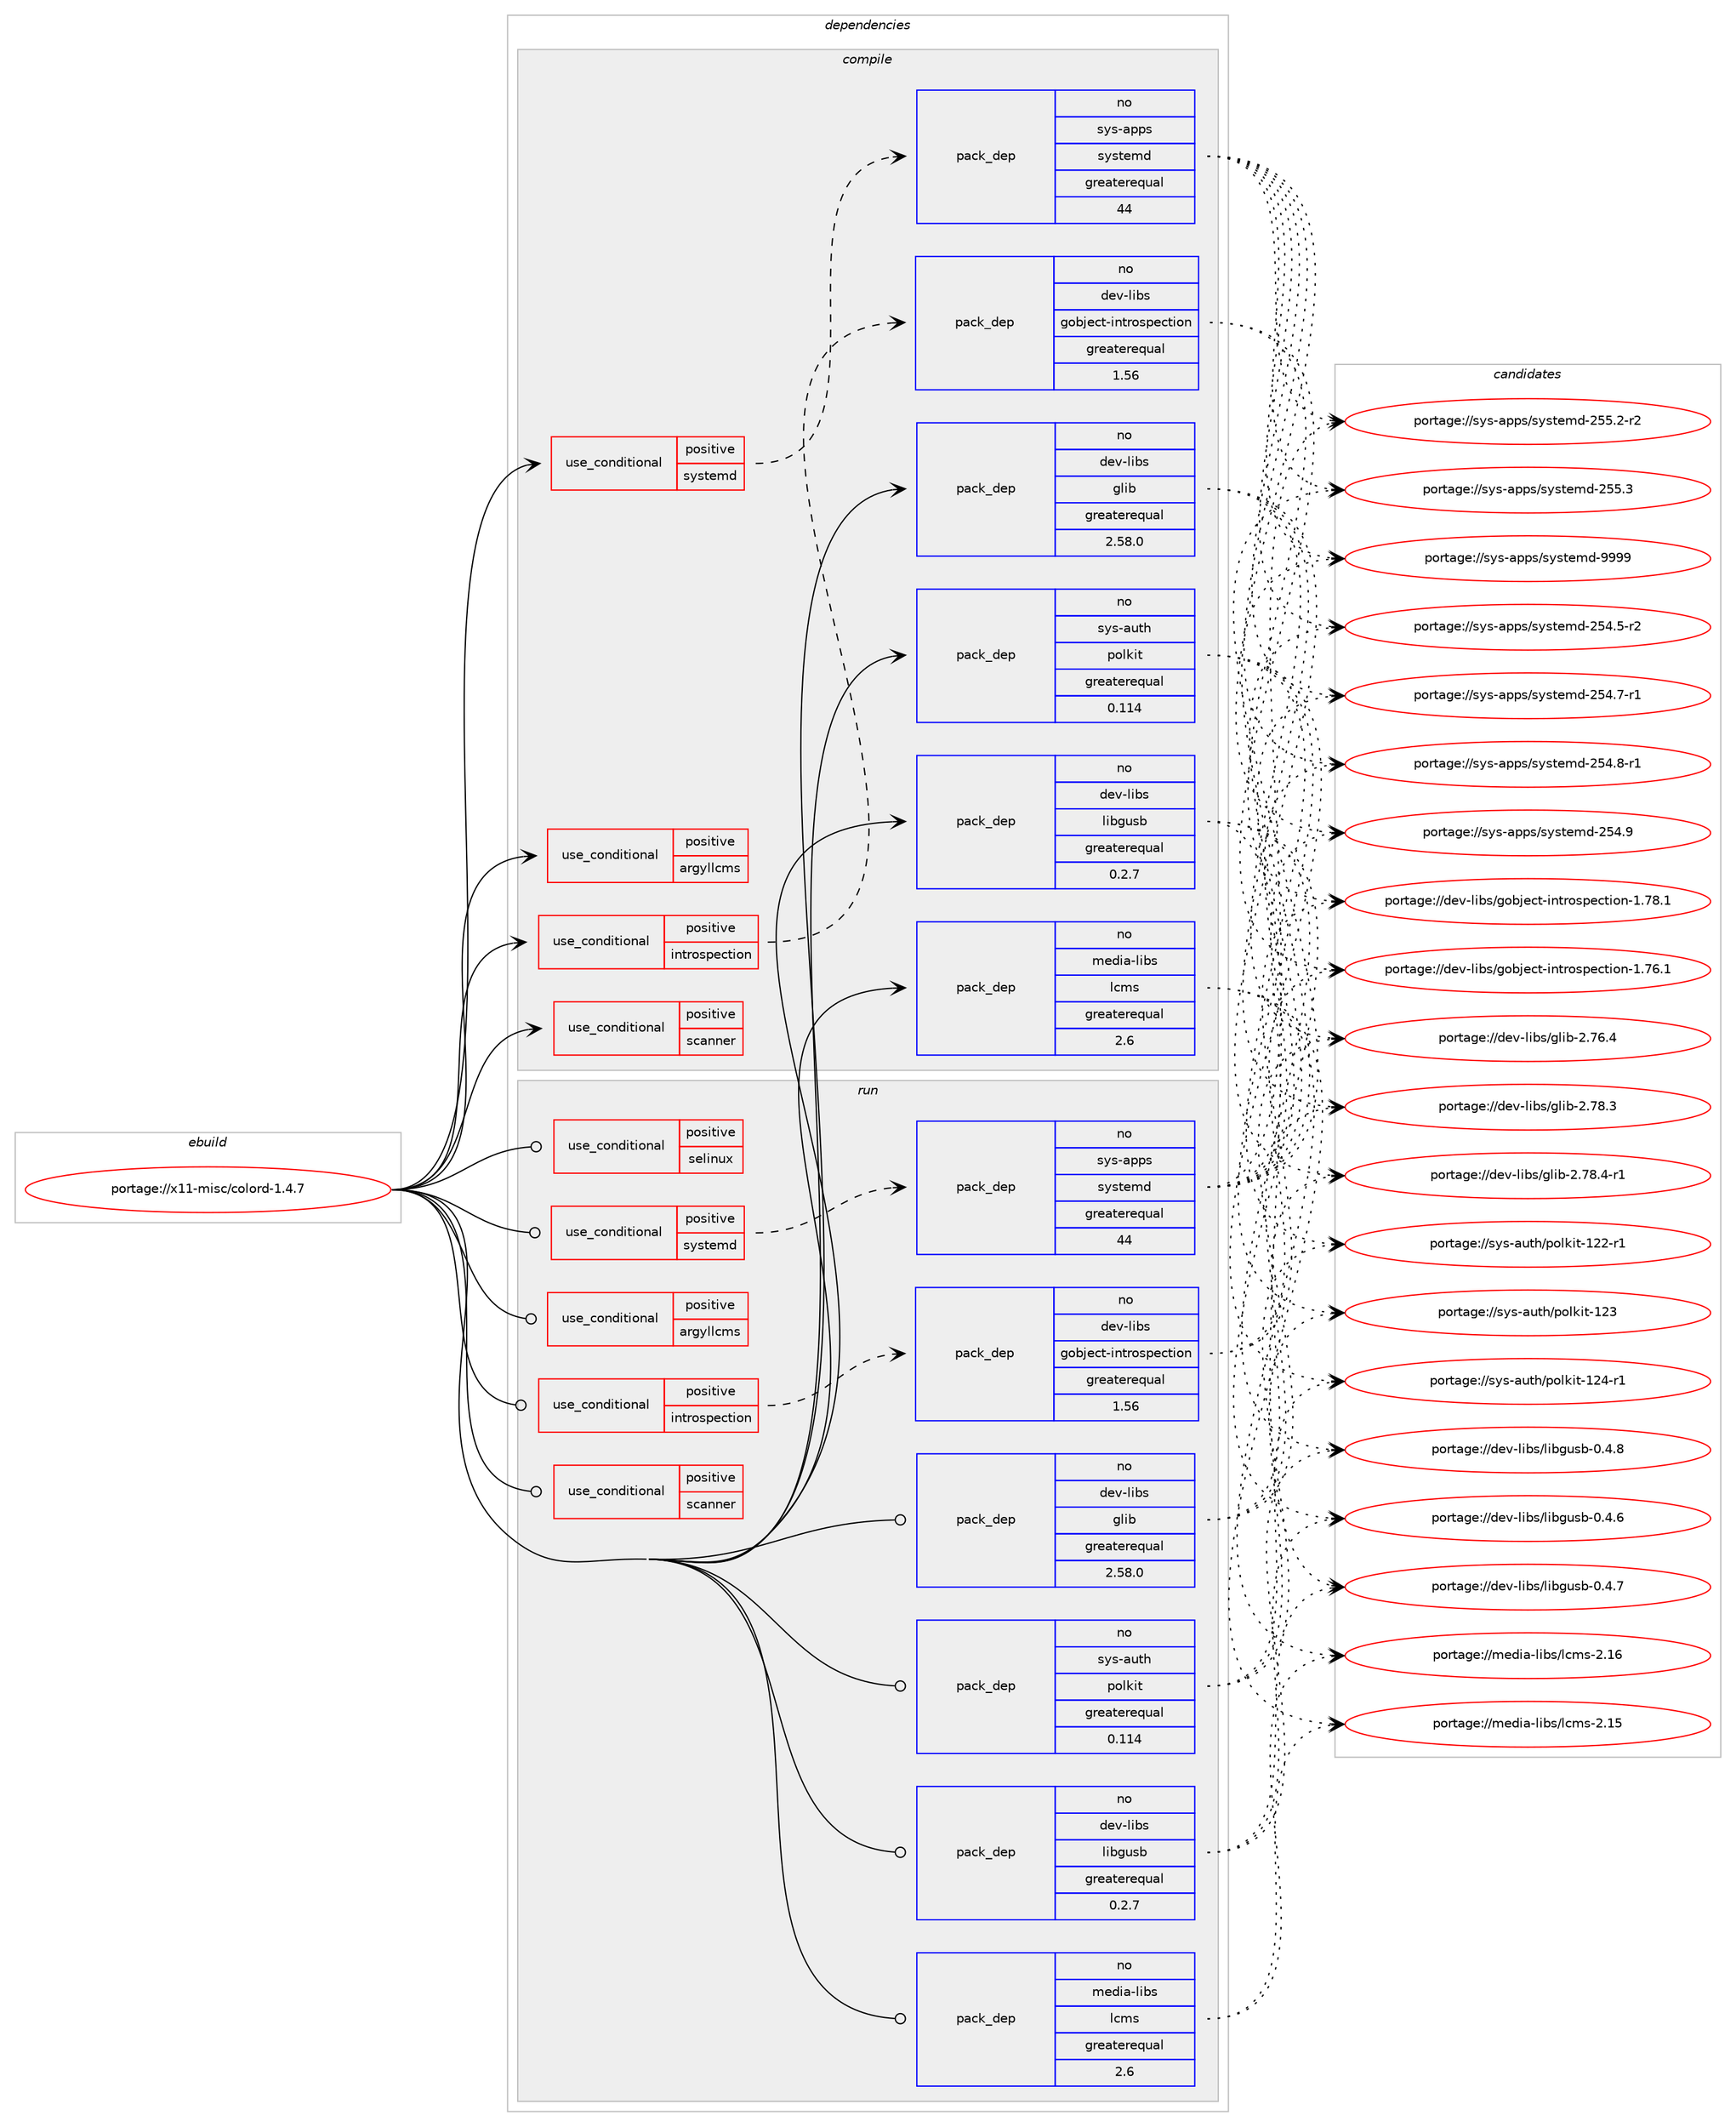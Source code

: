 digraph prolog {

# *************
# Graph options
# *************

newrank=true;
concentrate=true;
compound=true;
graph [rankdir=LR,fontname=Helvetica,fontsize=10,ranksep=1.5];#, ranksep=2.5, nodesep=0.2];
edge  [arrowhead=vee];
node  [fontname=Helvetica,fontsize=10];

# **********
# The ebuild
# **********

subgraph cluster_leftcol {
color=gray;
rank=same;
label=<<i>ebuild</i>>;
id [label="portage://x11-misc/colord-1.4.7", color=red, width=4, href="../x11-misc/colord-1.4.7.svg"];
}

# ****************
# The dependencies
# ****************

subgraph cluster_midcol {
color=gray;
label=<<i>dependencies</i>>;
subgraph cluster_compile {
fillcolor="#eeeeee";
style=filled;
label=<<i>compile</i>>;
subgraph cond19065 {
dependency29225 [label=<<TABLE BORDER="0" CELLBORDER="1" CELLSPACING="0" CELLPADDING="4"><TR><TD ROWSPAN="3" CELLPADDING="10">use_conditional</TD></TR><TR><TD>positive</TD></TR><TR><TD>argyllcms</TD></TR></TABLE>>, shape=none, color=red];
# *** BEGIN UNKNOWN DEPENDENCY TYPE (TODO) ***
# dependency29225 -> package_dependency(portage://x11-misc/colord-1.4.7,install,no,media-gfx,argyllcms,none,[,,],[],[])
# *** END UNKNOWN DEPENDENCY TYPE (TODO) ***

}
id:e -> dependency29225:w [weight=20,style="solid",arrowhead="vee"];
subgraph cond19066 {
dependency29226 [label=<<TABLE BORDER="0" CELLBORDER="1" CELLSPACING="0" CELLPADDING="4"><TR><TD ROWSPAN="3" CELLPADDING="10">use_conditional</TD></TR><TR><TD>positive</TD></TR><TR><TD>introspection</TD></TR></TABLE>>, shape=none, color=red];
subgraph pack9818 {
dependency29227 [label=<<TABLE BORDER="0" CELLBORDER="1" CELLSPACING="0" CELLPADDING="4" WIDTH="220"><TR><TD ROWSPAN="6" CELLPADDING="30">pack_dep</TD></TR><TR><TD WIDTH="110">no</TD></TR><TR><TD>dev-libs</TD></TR><TR><TD>gobject-introspection</TD></TR><TR><TD>greaterequal</TD></TR><TR><TD>1.56</TD></TR></TABLE>>, shape=none, color=blue];
}
dependency29226:e -> dependency29227:w [weight=20,style="dashed",arrowhead="vee"];
}
id:e -> dependency29226:w [weight=20,style="solid",arrowhead="vee"];
subgraph cond19067 {
dependency29228 [label=<<TABLE BORDER="0" CELLBORDER="1" CELLSPACING="0" CELLPADDING="4"><TR><TD ROWSPAN="3" CELLPADDING="10">use_conditional</TD></TR><TR><TD>positive</TD></TR><TR><TD>scanner</TD></TR></TABLE>>, shape=none, color=red];
# *** BEGIN UNKNOWN DEPENDENCY TYPE (TODO) ***
# dependency29228 -> package_dependency(portage://x11-misc/colord-1.4.7,install,no,media-gfx,sane-backends,none,[,,],[],[])
# *** END UNKNOWN DEPENDENCY TYPE (TODO) ***

# *** BEGIN UNKNOWN DEPENDENCY TYPE (TODO) ***
# dependency29228 -> package_dependency(portage://x11-misc/colord-1.4.7,install,no,sys-apps,dbus,none,[,,],[],[])
# *** END UNKNOWN DEPENDENCY TYPE (TODO) ***

}
id:e -> dependency29228:w [weight=20,style="solid",arrowhead="vee"];
subgraph cond19068 {
dependency29229 [label=<<TABLE BORDER="0" CELLBORDER="1" CELLSPACING="0" CELLPADDING="4"><TR><TD ROWSPAN="3" CELLPADDING="10">use_conditional</TD></TR><TR><TD>positive</TD></TR><TR><TD>systemd</TD></TR></TABLE>>, shape=none, color=red];
subgraph pack9819 {
dependency29230 [label=<<TABLE BORDER="0" CELLBORDER="1" CELLSPACING="0" CELLPADDING="4" WIDTH="220"><TR><TD ROWSPAN="6" CELLPADDING="30">pack_dep</TD></TR><TR><TD WIDTH="110">no</TD></TR><TR><TD>sys-apps</TD></TR><TR><TD>systemd</TD></TR><TR><TD>greaterequal</TD></TR><TR><TD>44</TD></TR></TABLE>>, shape=none, color=blue];
}
dependency29229:e -> dependency29230:w [weight=20,style="dashed",arrowhead="vee"];
}
id:e -> dependency29229:w [weight=20,style="solid",arrowhead="vee"];
# *** BEGIN UNKNOWN DEPENDENCY TYPE (TODO) ***
# id -> package_dependency(portage://x11-misc/colord-1.4.7,install,no,dev-db,sqlite,none,[,,],[slot(3),equal],[use(optenable(abi_x86_32),negative),use(optenable(abi_x86_64),negative),use(optenable(abi_x86_x32),negative),use(optenable(abi_mips_n32),negative),use(optenable(abi_mips_n64),negative),use(optenable(abi_mips_o32),negative),use(optenable(abi_s390_32),negative),use(optenable(abi_s390_64),negative)])
# *** END UNKNOWN DEPENDENCY TYPE (TODO) ***

subgraph pack9820 {
dependency29231 [label=<<TABLE BORDER="0" CELLBORDER="1" CELLSPACING="0" CELLPADDING="4" WIDTH="220"><TR><TD ROWSPAN="6" CELLPADDING="30">pack_dep</TD></TR><TR><TD WIDTH="110">no</TD></TR><TR><TD>dev-libs</TD></TR><TR><TD>glib</TD></TR><TR><TD>greaterequal</TD></TR><TR><TD>2.58.0</TD></TR></TABLE>>, shape=none, color=blue];
}
id:e -> dependency29231:w [weight=20,style="solid",arrowhead="vee"];
# *** BEGIN UNKNOWN DEPENDENCY TYPE (TODO) ***
# id -> package_dependency(portage://x11-misc/colord-1.4.7,install,no,dev-libs,libgudev,none,[,,],any_same_slot,[use(optenable(abi_x86_32),negative),use(optenable(abi_x86_64),negative),use(optenable(abi_x86_x32),negative),use(optenable(abi_mips_n32),negative),use(optenable(abi_mips_n64),negative),use(optenable(abi_mips_o32),negative),use(optenable(abi_s390_32),negative),use(optenable(abi_s390_64),negative)])
# *** END UNKNOWN DEPENDENCY TYPE (TODO) ***

subgraph pack9821 {
dependency29232 [label=<<TABLE BORDER="0" CELLBORDER="1" CELLSPACING="0" CELLPADDING="4" WIDTH="220"><TR><TD ROWSPAN="6" CELLPADDING="30">pack_dep</TD></TR><TR><TD WIDTH="110">no</TD></TR><TR><TD>dev-libs</TD></TR><TR><TD>libgusb</TD></TR><TR><TD>greaterequal</TD></TR><TR><TD>0.2.7</TD></TR></TABLE>>, shape=none, color=blue];
}
id:e -> dependency29232:w [weight=20,style="solid",arrowhead="vee"];
subgraph pack9822 {
dependency29233 [label=<<TABLE BORDER="0" CELLBORDER="1" CELLSPACING="0" CELLPADDING="4" WIDTH="220"><TR><TD ROWSPAN="6" CELLPADDING="30">pack_dep</TD></TR><TR><TD WIDTH="110">no</TD></TR><TR><TD>media-libs</TD></TR><TR><TD>lcms</TD></TR><TR><TD>greaterequal</TD></TR><TR><TD>2.6</TD></TR></TABLE>>, shape=none, color=blue];
}
id:e -> dependency29233:w [weight=20,style="solid",arrowhead="vee"];
subgraph pack9823 {
dependency29234 [label=<<TABLE BORDER="0" CELLBORDER="1" CELLSPACING="0" CELLPADDING="4" WIDTH="220"><TR><TD ROWSPAN="6" CELLPADDING="30">pack_dep</TD></TR><TR><TD WIDTH="110">no</TD></TR><TR><TD>sys-auth</TD></TR><TR><TD>polkit</TD></TR><TR><TD>greaterequal</TD></TR><TR><TD>0.114</TD></TR></TABLE>>, shape=none, color=blue];
}
id:e -> dependency29234:w [weight=20,style="solid",arrowhead="vee"];
# *** BEGIN UNKNOWN DEPENDENCY TYPE (TODO) ***
# id -> package_dependency(portage://x11-misc/colord-1.4.7,install,no,virtual,libudev,none,[,,],any_same_slot,[use(optenable(abi_x86_32),negative),use(optenable(abi_x86_64),negative),use(optenable(abi_x86_x32),negative),use(optenable(abi_mips_n32),negative),use(optenable(abi_mips_n64),negative),use(optenable(abi_mips_o32),negative),use(optenable(abi_s390_32),negative),use(optenable(abi_s390_64),negative)])
# *** END UNKNOWN DEPENDENCY TYPE (TODO) ***

# *** BEGIN UNKNOWN DEPENDENCY TYPE (TODO) ***
# id -> package_dependency(portage://x11-misc/colord-1.4.7,install,no,virtual,udev,none,[,,],[],[])
# *** END UNKNOWN DEPENDENCY TYPE (TODO) ***

}
subgraph cluster_compileandrun {
fillcolor="#eeeeee";
style=filled;
label=<<i>compile and run</i>>;
}
subgraph cluster_run {
fillcolor="#eeeeee";
style=filled;
label=<<i>run</i>>;
subgraph cond19069 {
dependency29235 [label=<<TABLE BORDER="0" CELLBORDER="1" CELLSPACING="0" CELLPADDING="4"><TR><TD ROWSPAN="3" CELLPADDING="10">use_conditional</TD></TR><TR><TD>positive</TD></TR><TR><TD>argyllcms</TD></TR></TABLE>>, shape=none, color=red];
# *** BEGIN UNKNOWN DEPENDENCY TYPE (TODO) ***
# dependency29235 -> package_dependency(portage://x11-misc/colord-1.4.7,run,no,media-gfx,argyllcms,none,[,,],[],[])
# *** END UNKNOWN DEPENDENCY TYPE (TODO) ***

}
id:e -> dependency29235:w [weight=20,style="solid",arrowhead="odot"];
subgraph cond19070 {
dependency29236 [label=<<TABLE BORDER="0" CELLBORDER="1" CELLSPACING="0" CELLPADDING="4"><TR><TD ROWSPAN="3" CELLPADDING="10">use_conditional</TD></TR><TR><TD>positive</TD></TR><TR><TD>introspection</TD></TR></TABLE>>, shape=none, color=red];
subgraph pack9824 {
dependency29237 [label=<<TABLE BORDER="0" CELLBORDER="1" CELLSPACING="0" CELLPADDING="4" WIDTH="220"><TR><TD ROWSPAN="6" CELLPADDING="30">pack_dep</TD></TR><TR><TD WIDTH="110">no</TD></TR><TR><TD>dev-libs</TD></TR><TR><TD>gobject-introspection</TD></TR><TR><TD>greaterequal</TD></TR><TR><TD>1.56</TD></TR></TABLE>>, shape=none, color=blue];
}
dependency29236:e -> dependency29237:w [weight=20,style="dashed",arrowhead="vee"];
}
id:e -> dependency29236:w [weight=20,style="solid",arrowhead="odot"];
subgraph cond19071 {
dependency29238 [label=<<TABLE BORDER="0" CELLBORDER="1" CELLSPACING="0" CELLPADDING="4"><TR><TD ROWSPAN="3" CELLPADDING="10">use_conditional</TD></TR><TR><TD>positive</TD></TR><TR><TD>scanner</TD></TR></TABLE>>, shape=none, color=red];
# *** BEGIN UNKNOWN DEPENDENCY TYPE (TODO) ***
# dependency29238 -> package_dependency(portage://x11-misc/colord-1.4.7,run,no,media-gfx,sane-backends,none,[,,],[],[])
# *** END UNKNOWN DEPENDENCY TYPE (TODO) ***

# *** BEGIN UNKNOWN DEPENDENCY TYPE (TODO) ***
# dependency29238 -> package_dependency(portage://x11-misc/colord-1.4.7,run,no,sys-apps,dbus,none,[,,],[],[])
# *** END UNKNOWN DEPENDENCY TYPE (TODO) ***

}
id:e -> dependency29238:w [weight=20,style="solid",arrowhead="odot"];
subgraph cond19072 {
dependency29239 [label=<<TABLE BORDER="0" CELLBORDER="1" CELLSPACING="0" CELLPADDING="4"><TR><TD ROWSPAN="3" CELLPADDING="10">use_conditional</TD></TR><TR><TD>positive</TD></TR><TR><TD>selinux</TD></TR></TABLE>>, shape=none, color=red];
# *** BEGIN UNKNOWN DEPENDENCY TYPE (TODO) ***
# dependency29239 -> package_dependency(portage://x11-misc/colord-1.4.7,run,no,sec-policy,selinux-colord,none,[,,],[],[])
# *** END UNKNOWN DEPENDENCY TYPE (TODO) ***

}
id:e -> dependency29239:w [weight=20,style="solid",arrowhead="odot"];
subgraph cond19073 {
dependency29240 [label=<<TABLE BORDER="0" CELLBORDER="1" CELLSPACING="0" CELLPADDING="4"><TR><TD ROWSPAN="3" CELLPADDING="10">use_conditional</TD></TR><TR><TD>positive</TD></TR><TR><TD>systemd</TD></TR></TABLE>>, shape=none, color=red];
subgraph pack9825 {
dependency29241 [label=<<TABLE BORDER="0" CELLBORDER="1" CELLSPACING="0" CELLPADDING="4" WIDTH="220"><TR><TD ROWSPAN="6" CELLPADDING="30">pack_dep</TD></TR><TR><TD WIDTH="110">no</TD></TR><TR><TD>sys-apps</TD></TR><TR><TD>systemd</TD></TR><TR><TD>greaterequal</TD></TR><TR><TD>44</TD></TR></TABLE>>, shape=none, color=blue];
}
dependency29240:e -> dependency29241:w [weight=20,style="dashed",arrowhead="vee"];
}
id:e -> dependency29240:w [weight=20,style="solid",arrowhead="odot"];
# *** BEGIN UNKNOWN DEPENDENCY TYPE (TODO) ***
# id -> package_dependency(portage://x11-misc/colord-1.4.7,run,no,acct-group,colord,none,[,,],[],[])
# *** END UNKNOWN DEPENDENCY TYPE (TODO) ***

# *** BEGIN UNKNOWN DEPENDENCY TYPE (TODO) ***
# id -> package_dependency(portage://x11-misc/colord-1.4.7,run,no,acct-user,colord,none,[,,],[],[])
# *** END UNKNOWN DEPENDENCY TYPE (TODO) ***

# *** BEGIN UNKNOWN DEPENDENCY TYPE (TODO) ***
# id -> package_dependency(portage://x11-misc/colord-1.4.7,run,no,dev-db,sqlite,none,[,,],[slot(3),equal],[use(optenable(abi_x86_32),negative),use(optenable(abi_x86_64),negative),use(optenable(abi_x86_x32),negative),use(optenable(abi_mips_n32),negative),use(optenable(abi_mips_n64),negative),use(optenable(abi_mips_o32),negative),use(optenable(abi_s390_32),negative),use(optenable(abi_s390_64),negative)])
# *** END UNKNOWN DEPENDENCY TYPE (TODO) ***

subgraph pack9826 {
dependency29242 [label=<<TABLE BORDER="0" CELLBORDER="1" CELLSPACING="0" CELLPADDING="4" WIDTH="220"><TR><TD ROWSPAN="6" CELLPADDING="30">pack_dep</TD></TR><TR><TD WIDTH="110">no</TD></TR><TR><TD>dev-libs</TD></TR><TR><TD>glib</TD></TR><TR><TD>greaterequal</TD></TR><TR><TD>2.58.0</TD></TR></TABLE>>, shape=none, color=blue];
}
id:e -> dependency29242:w [weight=20,style="solid",arrowhead="odot"];
# *** BEGIN UNKNOWN DEPENDENCY TYPE (TODO) ***
# id -> package_dependency(portage://x11-misc/colord-1.4.7,run,no,dev-libs,libgudev,none,[,,],any_same_slot,[use(optenable(abi_x86_32),negative),use(optenable(abi_x86_64),negative),use(optenable(abi_x86_x32),negative),use(optenable(abi_mips_n32),negative),use(optenable(abi_mips_n64),negative),use(optenable(abi_mips_o32),negative),use(optenable(abi_s390_32),negative),use(optenable(abi_s390_64),negative)])
# *** END UNKNOWN DEPENDENCY TYPE (TODO) ***

subgraph pack9827 {
dependency29243 [label=<<TABLE BORDER="0" CELLBORDER="1" CELLSPACING="0" CELLPADDING="4" WIDTH="220"><TR><TD ROWSPAN="6" CELLPADDING="30">pack_dep</TD></TR><TR><TD WIDTH="110">no</TD></TR><TR><TD>dev-libs</TD></TR><TR><TD>libgusb</TD></TR><TR><TD>greaterequal</TD></TR><TR><TD>0.2.7</TD></TR></TABLE>>, shape=none, color=blue];
}
id:e -> dependency29243:w [weight=20,style="solid",arrowhead="odot"];
subgraph pack9828 {
dependency29244 [label=<<TABLE BORDER="0" CELLBORDER="1" CELLSPACING="0" CELLPADDING="4" WIDTH="220"><TR><TD ROWSPAN="6" CELLPADDING="30">pack_dep</TD></TR><TR><TD WIDTH="110">no</TD></TR><TR><TD>media-libs</TD></TR><TR><TD>lcms</TD></TR><TR><TD>greaterequal</TD></TR><TR><TD>2.6</TD></TR></TABLE>>, shape=none, color=blue];
}
id:e -> dependency29244:w [weight=20,style="solid",arrowhead="odot"];
subgraph pack9829 {
dependency29245 [label=<<TABLE BORDER="0" CELLBORDER="1" CELLSPACING="0" CELLPADDING="4" WIDTH="220"><TR><TD ROWSPAN="6" CELLPADDING="30">pack_dep</TD></TR><TR><TD WIDTH="110">no</TD></TR><TR><TD>sys-auth</TD></TR><TR><TD>polkit</TD></TR><TR><TD>greaterequal</TD></TR><TR><TD>0.114</TD></TR></TABLE>>, shape=none, color=blue];
}
id:e -> dependency29245:w [weight=20,style="solid",arrowhead="odot"];
# *** BEGIN UNKNOWN DEPENDENCY TYPE (TODO) ***
# id -> package_dependency(portage://x11-misc/colord-1.4.7,run,no,virtual,libudev,none,[,,],any_same_slot,[use(optenable(abi_x86_32),negative),use(optenable(abi_x86_64),negative),use(optenable(abi_x86_x32),negative),use(optenable(abi_mips_n32),negative),use(optenable(abi_mips_n64),negative),use(optenable(abi_mips_o32),negative),use(optenable(abi_s390_32),negative),use(optenable(abi_s390_64),negative)])
# *** END UNKNOWN DEPENDENCY TYPE (TODO) ***

# *** BEGIN UNKNOWN DEPENDENCY TYPE (TODO) ***
# id -> package_dependency(portage://x11-misc/colord-1.4.7,run,no,virtual,tmpfiles,none,[,,],[],[])
# *** END UNKNOWN DEPENDENCY TYPE (TODO) ***

# *** BEGIN UNKNOWN DEPENDENCY TYPE (TODO) ***
# id -> package_dependency(portage://x11-misc/colord-1.4.7,run,no,virtual,udev,none,[,,],[],[])
# *** END UNKNOWN DEPENDENCY TYPE (TODO) ***

}
}

# **************
# The candidates
# **************

subgraph cluster_choices {
rank=same;
color=gray;
label=<<i>candidates</i>>;

subgraph choice9818 {
color=black;
nodesep=1;
choice1001011184510810598115471031119810610199116451051101161141111151121019911610511111045494655544649 [label="portage://dev-libs/gobject-introspection-1.76.1", color=red, width=4,href="../dev-libs/gobject-introspection-1.76.1.svg"];
choice1001011184510810598115471031119810610199116451051101161141111151121019911610511111045494655564649 [label="portage://dev-libs/gobject-introspection-1.78.1", color=red, width=4,href="../dev-libs/gobject-introspection-1.78.1.svg"];
dependency29227:e -> choice1001011184510810598115471031119810610199116451051101161141111151121019911610511111045494655544649:w [style=dotted,weight="100"];
dependency29227:e -> choice1001011184510810598115471031119810610199116451051101161141111151121019911610511111045494655564649:w [style=dotted,weight="100"];
}
subgraph choice9819 {
color=black;
nodesep=1;
choice1151211154597112112115471151211151161011091004550535246534511450 [label="portage://sys-apps/systemd-254.5-r2", color=red, width=4,href="../sys-apps/systemd-254.5-r2.svg"];
choice1151211154597112112115471151211151161011091004550535246554511449 [label="portage://sys-apps/systemd-254.7-r1", color=red, width=4,href="../sys-apps/systemd-254.7-r1.svg"];
choice1151211154597112112115471151211151161011091004550535246564511449 [label="portage://sys-apps/systemd-254.8-r1", color=red, width=4,href="../sys-apps/systemd-254.8-r1.svg"];
choice115121115459711211211547115121115116101109100455053524657 [label="portage://sys-apps/systemd-254.9", color=red, width=4,href="../sys-apps/systemd-254.9.svg"];
choice1151211154597112112115471151211151161011091004550535346504511450 [label="portage://sys-apps/systemd-255.2-r2", color=red, width=4,href="../sys-apps/systemd-255.2-r2.svg"];
choice115121115459711211211547115121115116101109100455053534651 [label="portage://sys-apps/systemd-255.3", color=red, width=4,href="../sys-apps/systemd-255.3.svg"];
choice1151211154597112112115471151211151161011091004557575757 [label="portage://sys-apps/systemd-9999", color=red, width=4,href="../sys-apps/systemd-9999.svg"];
dependency29230:e -> choice1151211154597112112115471151211151161011091004550535246534511450:w [style=dotted,weight="100"];
dependency29230:e -> choice1151211154597112112115471151211151161011091004550535246554511449:w [style=dotted,weight="100"];
dependency29230:e -> choice1151211154597112112115471151211151161011091004550535246564511449:w [style=dotted,weight="100"];
dependency29230:e -> choice115121115459711211211547115121115116101109100455053524657:w [style=dotted,weight="100"];
dependency29230:e -> choice1151211154597112112115471151211151161011091004550535346504511450:w [style=dotted,weight="100"];
dependency29230:e -> choice115121115459711211211547115121115116101109100455053534651:w [style=dotted,weight="100"];
dependency29230:e -> choice1151211154597112112115471151211151161011091004557575757:w [style=dotted,weight="100"];
}
subgraph choice9820 {
color=black;
nodesep=1;
choice1001011184510810598115471031081059845504655544652 [label="portage://dev-libs/glib-2.76.4", color=red, width=4,href="../dev-libs/glib-2.76.4.svg"];
choice1001011184510810598115471031081059845504655564651 [label="portage://dev-libs/glib-2.78.3", color=red, width=4,href="../dev-libs/glib-2.78.3.svg"];
choice10010111845108105981154710310810598455046555646524511449 [label="portage://dev-libs/glib-2.78.4-r1", color=red, width=4,href="../dev-libs/glib-2.78.4-r1.svg"];
dependency29231:e -> choice1001011184510810598115471031081059845504655544652:w [style=dotted,weight="100"];
dependency29231:e -> choice1001011184510810598115471031081059845504655564651:w [style=dotted,weight="100"];
dependency29231:e -> choice10010111845108105981154710310810598455046555646524511449:w [style=dotted,weight="100"];
}
subgraph choice9821 {
color=black;
nodesep=1;
choice1001011184510810598115471081059810311711598454846524654 [label="portage://dev-libs/libgusb-0.4.6", color=red, width=4,href="../dev-libs/libgusb-0.4.6.svg"];
choice1001011184510810598115471081059810311711598454846524655 [label="portage://dev-libs/libgusb-0.4.7", color=red, width=4,href="../dev-libs/libgusb-0.4.7.svg"];
choice1001011184510810598115471081059810311711598454846524656 [label="portage://dev-libs/libgusb-0.4.8", color=red, width=4,href="../dev-libs/libgusb-0.4.8.svg"];
dependency29232:e -> choice1001011184510810598115471081059810311711598454846524654:w [style=dotted,weight="100"];
dependency29232:e -> choice1001011184510810598115471081059810311711598454846524655:w [style=dotted,weight="100"];
dependency29232:e -> choice1001011184510810598115471081059810311711598454846524656:w [style=dotted,weight="100"];
}
subgraph choice9822 {
color=black;
nodesep=1;
choice10910110010597451081059811547108991091154550464953 [label="portage://media-libs/lcms-2.15", color=red, width=4,href="../media-libs/lcms-2.15.svg"];
choice10910110010597451081059811547108991091154550464954 [label="portage://media-libs/lcms-2.16", color=red, width=4,href="../media-libs/lcms-2.16.svg"];
dependency29233:e -> choice10910110010597451081059811547108991091154550464953:w [style=dotted,weight="100"];
dependency29233:e -> choice10910110010597451081059811547108991091154550464954:w [style=dotted,weight="100"];
}
subgraph choice9823 {
color=black;
nodesep=1;
choice115121115459711711610447112111108107105116454950504511449 [label="portage://sys-auth/polkit-122-r1", color=red, width=4,href="../sys-auth/polkit-122-r1.svg"];
choice11512111545971171161044711211110810710511645495051 [label="portage://sys-auth/polkit-123", color=red, width=4,href="../sys-auth/polkit-123.svg"];
choice115121115459711711610447112111108107105116454950524511449 [label="portage://sys-auth/polkit-124-r1", color=red, width=4,href="../sys-auth/polkit-124-r1.svg"];
dependency29234:e -> choice115121115459711711610447112111108107105116454950504511449:w [style=dotted,weight="100"];
dependency29234:e -> choice11512111545971171161044711211110810710511645495051:w [style=dotted,weight="100"];
dependency29234:e -> choice115121115459711711610447112111108107105116454950524511449:w [style=dotted,weight="100"];
}
subgraph choice9824 {
color=black;
nodesep=1;
choice1001011184510810598115471031119810610199116451051101161141111151121019911610511111045494655544649 [label="portage://dev-libs/gobject-introspection-1.76.1", color=red, width=4,href="../dev-libs/gobject-introspection-1.76.1.svg"];
choice1001011184510810598115471031119810610199116451051101161141111151121019911610511111045494655564649 [label="portage://dev-libs/gobject-introspection-1.78.1", color=red, width=4,href="../dev-libs/gobject-introspection-1.78.1.svg"];
dependency29237:e -> choice1001011184510810598115471031119810610199116451051101161141111151121019911610511111045494655544649:w [style=dotted,weight="100"];
dependency29237:e -> choice1001011184510810598115471031119810610199116451051101161141111151121019911610511111045494655564649:w [style=dotted,weight="100"];
}
subgraph choice9825 {
color=black;
nodesep=1;
choice1151211154597112112115471151211151161011091004550535246534511450 [label="portage://sys-apps/systemd-254.5-r2", color=red, width=4,href="../sys-apps/systemd-254.5-r2.svg"];
choice1151211154597112112115471151211151161011091004550535246554511449 [label="portage://sys-apps/systemd-254.7-r1", color=red, width=4,href="../sys-apps/systemd-254.7-r1.svg"];
choice1151211154597112112115471151211151161011091004550535246564511449 [label="portage://sys-apps/systemd-254.8-r1", color=red, width=4,href="../sys-apps/systemd-254.8-r1.svg"];
choice115121115459711211211547115121115116101109100455053524657 [label="portage://sys-apps/systemd-254.9", color=red, width=4,href="../sys-apps/systemd-254.9.svg"];
choice1151211154597112112115471151211151161011091004550535346504511450 [label="portage://sys-apps/systemd-255.2-r2", color=red, width=4,href="../sys-apps/systemd-255.2-r2.svg"];
choice115121115459711211211547115121115116101109100455053534651 [label="portage://sys-apps/systemd-255.3", color=red, width=4,href="../sys-apps/systemd-255.3.svg"];
choice1151211154597112112115471151211151161011091004557575757 [label="portage://sys-apps/systemd-9999", color=red, width=4,href="../sys-apps/systemd-9999.svg"];
dependency29241:e -> choice1151211154597112112115471151211151161011091004550535246534511450:w [style=dotted,weight="100"];
dependency29241:e -> choice1151211154597112112115471151211151161011091004550535246554511449:w [style=dotted,weight="100"];
dependency29241:e -> choice1151211154597112112115471151211151161011091004550535246564511449:w [style=dotted,weight="100"];
dependency29241:e -> choice115121115459711211211547115121115116101109100455053524657:w [style=dotted,weight="100"];
dependency29241:e -> choice1151211154597112112115471151211151161011091004550535346504511450:w [style=dotted,weight="100"];
dependency29241:e -> choice115121115459711211211547115121115116101109100455053534651:w [style=dotted,weight="100"];
dependency29241:e -> choice1151211154597112112115471151211151161011091004557575757:w [style=dotted,weight="100"];
}
subgraph choice9826 {
color=black;
nodesep=1;
choice1001011184510810598115471031081059845504655544652 [label="portage://dev-libs/glib-2.76.4", color=red, width=4,href="../dev-libs/glib-2.76.4.svg"];
choice1001011184510810598115471031081059845504655564651 [label="portage://dev-libs/glib-2.78.3", color=red, width=4,href="../dev-libs/glib-2.78.3.svg"];
choice10010111845108105981154710310810598455046555646524511449 [label="portage://dev-libs/glib-2.78.4-r1", color=red, width=4,href="../dev-libs/glib-2.78.4-r1.svg"];
dependency29242:e -> choice1001011184510810598115471031081059845504655544652:w [style=dotted,weight="100"];
dependency29242:e -> choice1001011184510810598115471031081059845504655564651:w [style=dotted,weight="100"];
dependency29242:e -> choice10010111845108105981154710310810598455046555646524511449:w [style=dotted,weight="100"];
}
subgraph choice9827 {
color=black;
nodesep=1;
choice1001011184510810598115471081059810311711598454846524654 [label="portage://dev-libs/libgusb-0.4.6", color=red, width=4,href="../dev-libs/libgusb-0.4.6.svg"];
choice1001011184510810598115471081059810311711598454846524655 [label="portage://dev-libs/libgusb-0.4.7", color=red, width=4,href="../dev-libs/libgusb-0.4.7.svg"];
choice1001011184510810598115471081059810311711598454846524656 [label="portage://dev-libs/libgusb-0.4.8", color=red, width=4,href="../dev-libs/libgusb-0.4.8.svg"];
dependency29243:e -> choice1001011184510810598115471081059810311711598454846524654:w [style=dotted,weight="100"];
dependency29243:e -> choice1001011184510810598115471081059810311711598454846524655:w [style=dotted,weight="100"];
dependency29243:e -> choice1001011184510810598115471081059810311711598454846524656:w [style=dotted,weight="100"];
}
subgraph choice9828 {
color=black;
nodesep=1;
choice10910110010597451081059811547108991091154550464953 [label="portage://media-libs/lcms-2.15", color=red, width=4,href="../media-libs/lcms-2.15.svg"];
choice10910110010597451081059811547108991091154550464954 [label="portage://media-libs/lcms-2.16", color=red, width=4,href="../media-libs/lcms-2.16.svg"];
dependency29244:e -> choice10910110010597451081059811547108991091154550464953:w [style=dotted,weight="100"];
dependency29244:e -> choice10910110010597451081059811547108991091154550464954:w [style=dotted,weight="100"];
}
subgraph choice9829 {
color=black;
nodesep=1;
choice115121115459711711610447112111108107105116454950504511449 [label="portage://sys-auth/polkit-122-r1", color=red, width=4,href="../sys-auth/polkit-122-r1.svg"];
choice11512111545971171161044711211110810710511645495051 [label="portage://sys-auth/polkit-123", color=red, width=4,href="../sys-auth/polkit-123.svg"];
choice115121115459711711610447112111108107105116454950524511449 [label="portage://sys-auth/polkit-124-r1", color=red, width=4,href="../sys-auth/polkit-124-r1.svg"];
dependency29245:e -> choice115121115459711711610447112111108107105116454950504511449:w [style=dotted,weight="100"];
dependency29245:e -> choice11512111545971171161044711211110810710511645495051:w [style=dotted,weight="100"];
dependency29245:e -> choice115121115459711711610447112111108107105116454950524511449:w [style=dotted,weight="100"];
}
}

}
